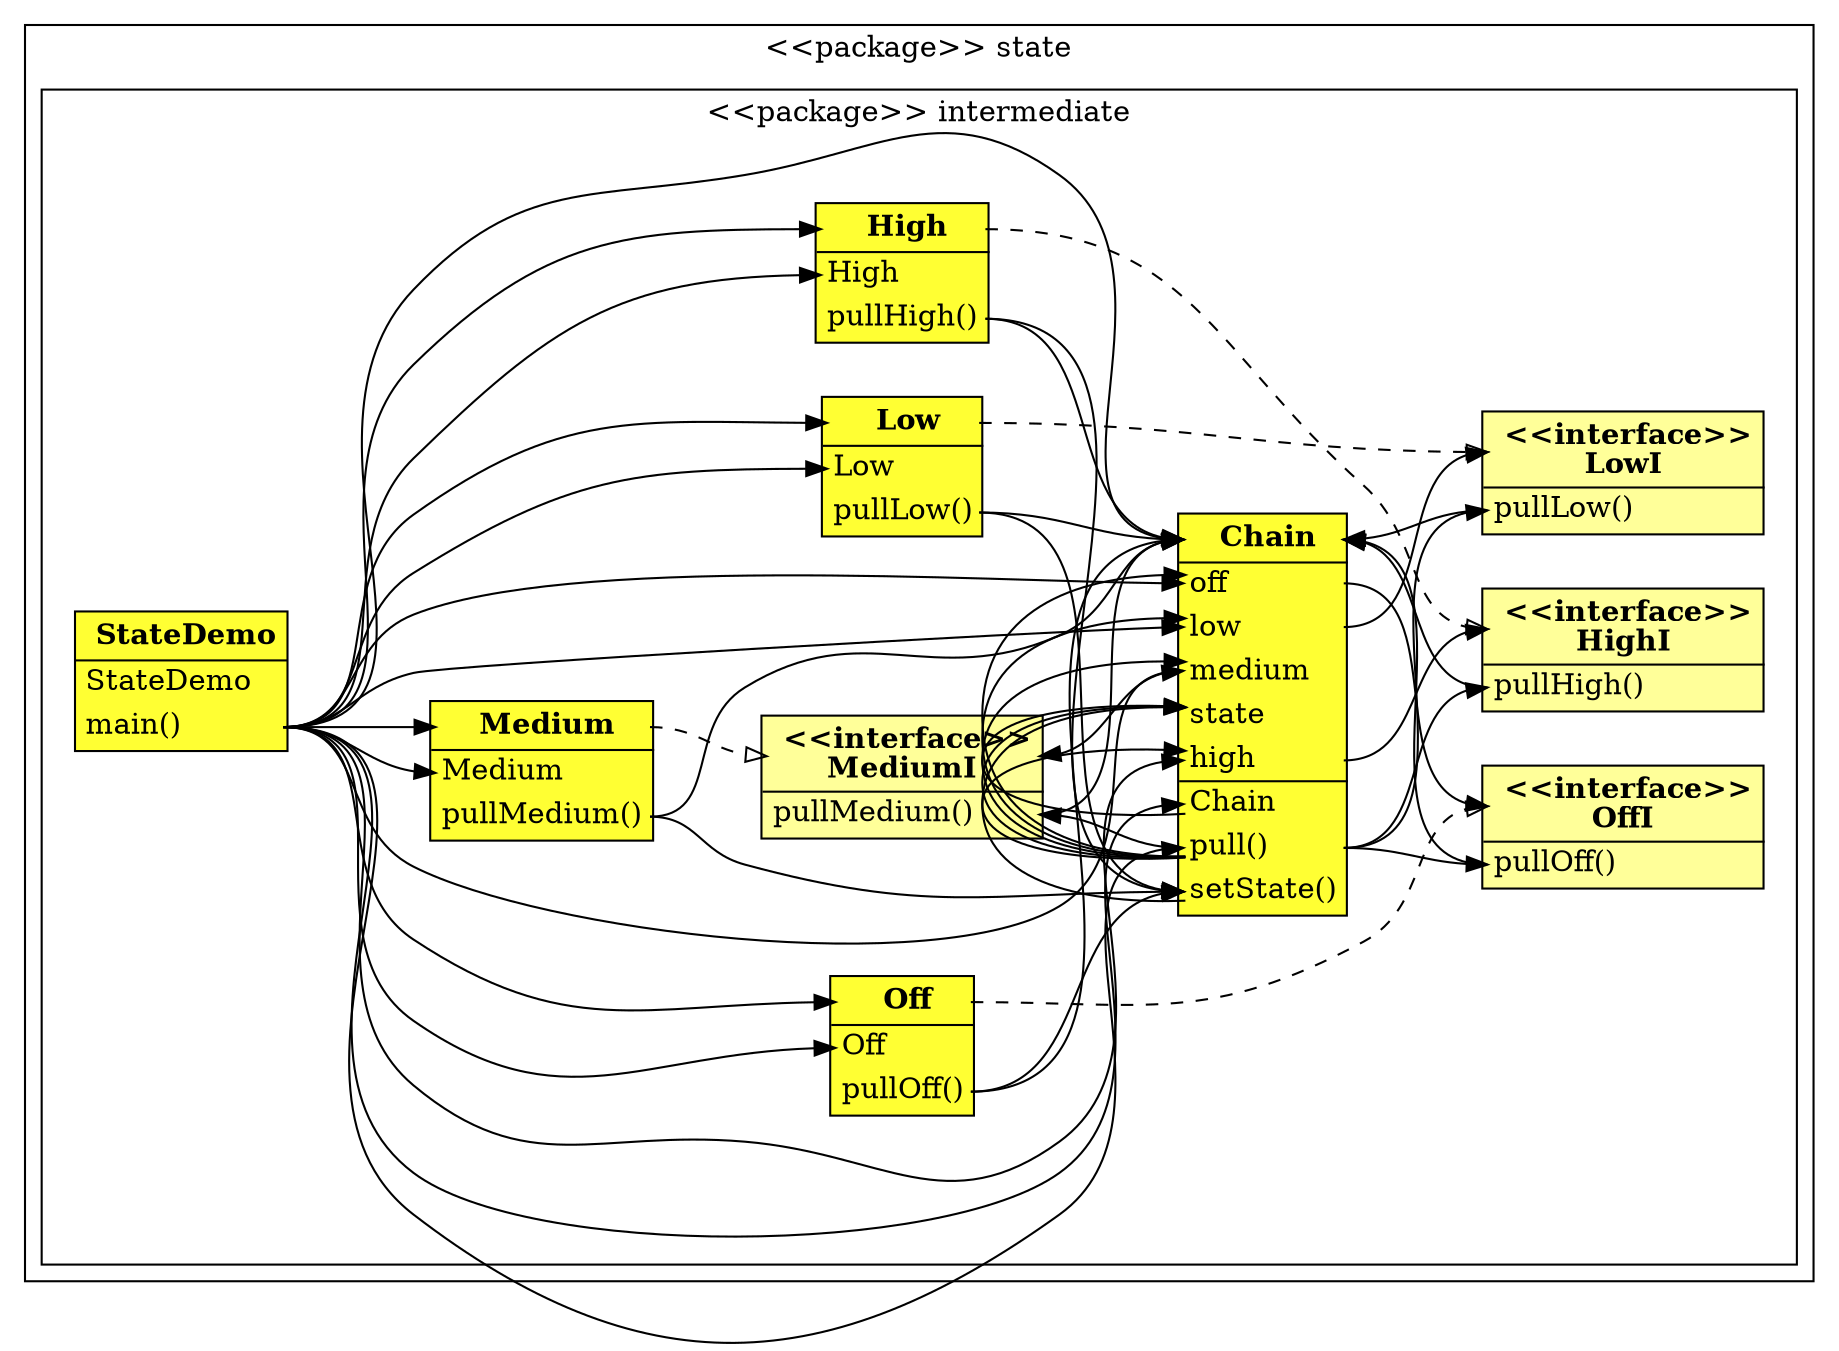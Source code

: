 digraph G {
rankdir=LR;
ranksep=equally;
compound=true;
subgraph cluster0 {
label= <<FONT COLOR="black">&lt;&lt;package&gt;&gt; state</FONT>>
subgraph cluster1 {
label= <<FONT COLOR="black">&lt;&lt;package&gt;&gt; intermediate</FONT>>
10 [ label = <<TABLE BGCOLOR="#FFFF99"> <TR> <TD PORT="10" BORDER="0"> <FONT COLOR="black"><B>&lt;&lt;interface&gt;&gt;<BR/>MediumI</B></FONT></TD></TR>
<HR/><TR><TD PORT="12" ALIGN="LEFT" BORDER="0"><FONT COLOR="black">pullMedium()</FONT></TD></TR>
</TABLE>>, shape = "none" ];
25 [ label = <<TABLE BGCOLOR="#FFFF33"> <TR> <TD PORT="25" BORDER="0"> <FONT COLOR="black"><B>Off</B></FONT></TD></TR>
<HR/><TR><TD PORT="27" ALIGN="LEFT" BORDER="0"><FONT COLOR="black">Off</FONT></TD></TR>
<TR><TD PORT="26" ALIGN="LEFT" BORDER="0"><FONT COLOR="black">pullOff()</FONT></TD></TR>
</TABLE>>, shape = "none" ];
6 [ label = <<TABLE BGCOLOR="#FFFF33"> <TR> <TD PORT="6" BORDER="0"> <FONT COLOR="black"><B>Low</B></FONT></TD></TR>
<HR/><TR><TD PORT="9" ALIGN="LEFT" BORDER="0"><FONT COLOR="black">Low</FONT></TD></TR>
<TR><TD PORT="8" ALIGN="LEFT" BORDER="0"><FONT COLOR="black">pullLow()</FONT></TD></TR>
</TABLE>>, shape = "none" ];
2 [ label = <<TABLE BGCOLOR="#FFFF99"> <TR> <TD PORT="2" BORDER="0"> <FONT COLOR="black"><B>&lt;&lt;interface&gt;&gt;<BR/>LowI</B></FONT></TD></TR>
<HR/><TR><TD PORT="4" ALIGN="LEFT" BORDER="0"><FONT COLOR="black">pullLow()</FONT></TD></TR>
</TABLE>>, shape = "none" ];
13 [ label = <<TABLE BGCOLOR="#FFFF33"> <TR> <TD PORT="13" BORDER="0"> <FONT COLOR="black"><B>Medium</B></FONT></TD></TR>
<HR/><TR><TD PORT="15" ALIGN="LEFT" BORDER="0"><FONT COLOR="black">Medium</FONT></TD></TR>
<TR><TD PORT="14" ALIGN="LEFT" BORDER="0"><FONT COLOR="black">pullMedium()</FONT></TD></TR>
</TABLE>>, shape = "none" ];
19 [ label = <<TABLE BGCOLOR="#FFFF33"> <TR> <TD PORT="19" BORDER="0"> <FONT COLOR="black"><B>High</B></FONT></TD></TR>
<HR/><TR><TD PORT="21" ALIGN="LEFT" BORDER="0"><FONT COLOR="black">High</FONT></TD></TR>
<TR><TD PORT="20" ALIGN="LEFT" BORDER="0"><FONT COLOR="black">pullHigh()</FONT></TD></TR>
</TABLE>>, shape = "none" ];
28 [ label = <<TABLE BGCOLOR="#FFFF33"> <TR> <TD PORT="28" BORDER="0"> <FONT COLOR="black"><B>Chain</B></FONT></TD></TR>
<HR/><TR><TD PORT="23" ALIGN="LEFT" BORDER="0"><FONT COLOR="black">off</FONT></TD></TR>
<TR><TD PORT="3" ALIGN="LEFT" BORDER="0"><FONT COLOR="black">low</FONT></TD></TR>
<TR><TD PORT="11" ALIGN="LEFT" BORDER="0"><FONT COLOR="black">medium</FONT></TD></TR>
<TR><TD PORT="29" ALIGN="LEFT" BORDER="0"><FONT COLOR="black">state</FONT></TD></TR>
<TR><TD PORT="17" ALIGN="LEFT" BORDER="0"><FONT COLOR="black">high</FONT></TD></TR>
<HR/><TR><TD PORT="30" ALIGN="LEFT" BORDER="0"><FONT COLOR="black">Chain</FONT></TD></TR>
<TR><TD PORT="5" ALIGN="LEFT" BORDER="0"><FONT COLOR="black">pull()</FONT></TD></TR>
<TR><TD PORT="31" ALIGN="LEFT" BORDER="0"><FONT COLOR="black">setState()</FONT></TD></TR>
</TABLE>>, shape = "none" ];
32 [ label = <<TABLE BGCOLOR="#FFFF33"> <TR> <TD PORT="32" BORDER="0"> <FONT COLOR="black"><B>StateDemo</B></FONT></TD></TR>
<HR/><TR><TD PORT="33" ALIGN="LEFT" BORDER="0"><FONT COLOR="black">StateDemo</FONT></TD></TR>
<TR><TD PORT="7" ALIGN="LEFT" BORDER="0"><FONT COLOR="black">main()</FONT></TD></TR>
</TABLE>>, shape = "none" ];
22 [ label = <<TABLE BGCOLOR="#FFFF99"> <TR> <TD PORT="22" BORDER="0"> <FONT COLOR="black"><B>&lt;&lt;interface&gt;&gt;<BR/>OffI</B></FONT></TD></TR>
<HR/><TR><TD PORT="24" ALIGN="LEFT" BORDER="0"><FONT COLOR="black">pullOff()</FONT></TD></TR>
</TABLE>>, shape = "none" ];
16 [ label = <<TABLE BGCOLOR="#FFFF99"> <TR> <TD PORT="16" BORDER="0"> <FONT COLOR="black"><B>&lt;&lt;interface&gt;&gt;<BR/>HighI</B></FONT></TD></TR>
<HR/><TR><TD PORT="18" ALIGN="LEFT" BORDER="0"><FONT COLOR="black">pullHigh()</FONT></TD></TR>
</TABLE>>, shape = "none" ];
}
}
10:12 -> 28:28 [style = solid, color = black, penwidth = 1, arrowhead = normal ];
25:26 -> 28:31 [style = solid, color = black, penwidth = 1, arrowhead = normal ];
25:26 -> 28:28 [style = solid, color = black, penwidth = 1, arrowhead = normal ];
25:25 -> 22:22 [style = dashed, color = black, penwidth = 1, arrowhead = empty ];
//25:25 -> 22:22 [style = solid, color = black, penwidth = 1, arrowhead = normal ];
6:8 -> 28:31 [style = solid, color = black, penwidth = 1, arrowhead = normal ];
6:8 -> 28:28 [style = solid, color = black, penwidth = 1, arrowhead = normal ];
6:6 -> 2:2 [style = dashed, color = black, penwidth = 1, arrowhead = empty ];
//6:6 -> 2:2 [style = solid, color = black, penwidth = 1, arrowhead = normal ];
2:4 -> 28:28 [style = solid, color = black, penwidth = 1, arrowhead = normal ];
13:14 -> 28:31 [style = solid, color = black, penwidth = 1, arrowhead = normal ];
13:14 -> 28:28 [style = solid, color = black, penwidth = 1, arrowhead = normal ];
13:13 -> 10:10 [style = dashed, color = black, penwidth = 1, arrowhead = empty ];
//13:13 -> 10:10 [style = solid, color = black, penwidth = 1, arrowhead = normal ];
19:20 -> 28:31 [style = solid, color = black, penwidth = 1, arrowhead = normal ];
19:20 -> 28:28 [style = solid, color = black, penwidth = 1, arrowhead = normal ];
19:19 -> 16:16 [style = dashed, color = black, penwidth = 1, arrowhead = empty ];
//19:19 -> 16:16 [style = solid, color = black, penwidth = 1, arrowhead = normal ];
28:30 -> 28:29 [style = solid, color = black, penwidth = 1, arrowhead = normal ];
28:31 -> 28:29 [style = solid, color = black, penwidth = 1, arrowhead = normal ];
28:17 -> 16:16 [style = solid, color = black, penwidth = 1, arrowhead = normal ];
28:11 -> 10:10 [style = solid, color = black, penwidth = 1, arrowhead = normal ];
28:3 -> 2:2 [style = solid, color = black, penwidth = 1, arrowhead = normal ];
28:23 -> 22:22 [style = solid, color = black, penwidth = 1, arrowhead = normal ];
28:5 -> 2:4 [style = solid, color = black, penwidth = 1, arrowhead = normal ];
28:5 -> 16:18 [style = solid, color = black, penwidth = 1, arrowhead = normal ];
28:5 -> 10:12 [style = solid, color = black, penwidth = 1, arrowhead = normal ];
28:5 -> 28:17 [style = solid, color = black, penwidth = 1, arrowhead = normal ];
28:5 -> 28:29 [style = solid, color = black, penwidth = 1, arrowhead = normal ];
28:5 -> 28:11 [style = solid, color = black, penwidth = 1, arrowhead = normal ];
28:5 -> 28:3 [style = solid, color = black, penwidth = 1, arrowhead = normal ];
28:5 -> 28:23 [style = solid, color = black, penwidth = 1, arrowhead = normal ];
28:5 -> 22:24 [style = solid, color = black, penwidth = 1, arrowhead = normal ];
32:7 -> 25:25 [style = solid, color = black, penwidth = 1, arrowhead = normal ];
32:7 -> 6:9 [style = solid, color = black, penwidth = 1, arrowhead = normal ];
32:7 -> 19:21 [style = solid, color = black, penwidth = 1, arrowhead = normal ];
32:7 -> 28:28 [style = solid, color = black, penwidth = 1, arrowhead = normal ];
32:7 -> 28:11 [style = solid, color = black, penwidth = 1, arrowhead = normal ];
32:7 -> 28:23 [style = solid, color = black, penwidth = 1, arrowhead = normal ];
32:7 -> 28:5 [style = solid, color = black, penwidth = 1, arrowhead = normal ];
32:7 -> 6:6 [style = solid, color = black, penwidth = 1, arrowhead = normal ];
32:7 -> 13:15 [style = solid, color = black, penwidth = 1, arrowhead = normal ];
32:7 -> 28:30 [style = solid, color = black, penwidth = 1, arrowhead = normal ];
32:7 -> 13:13 [style = solid, color = black, penwidth = 1, arrowhead = normal ];
32:7 -> 28:17 [style = solid, color = black, penwidth = 1, arrowhead = normal ];
32:7 -> 19:19 [style = solid, color = black, penwidth = 1, arrowhead = normal ];
32:7 -> 25:27 [style = solid, color = black, penwidth = 1, arrowhead = normal ];
32:7 -> 28:3 [style = solid, color = black, penwidth = 1, arrowhead = normal ];
22:24 -> 28:28 [style = solid, color = black, penwidth = 1, arrowhead = normal ];
16:18 -> 28:28 [style = solid, color = black, penwidth = 1, arrowhead = normal ];
}

